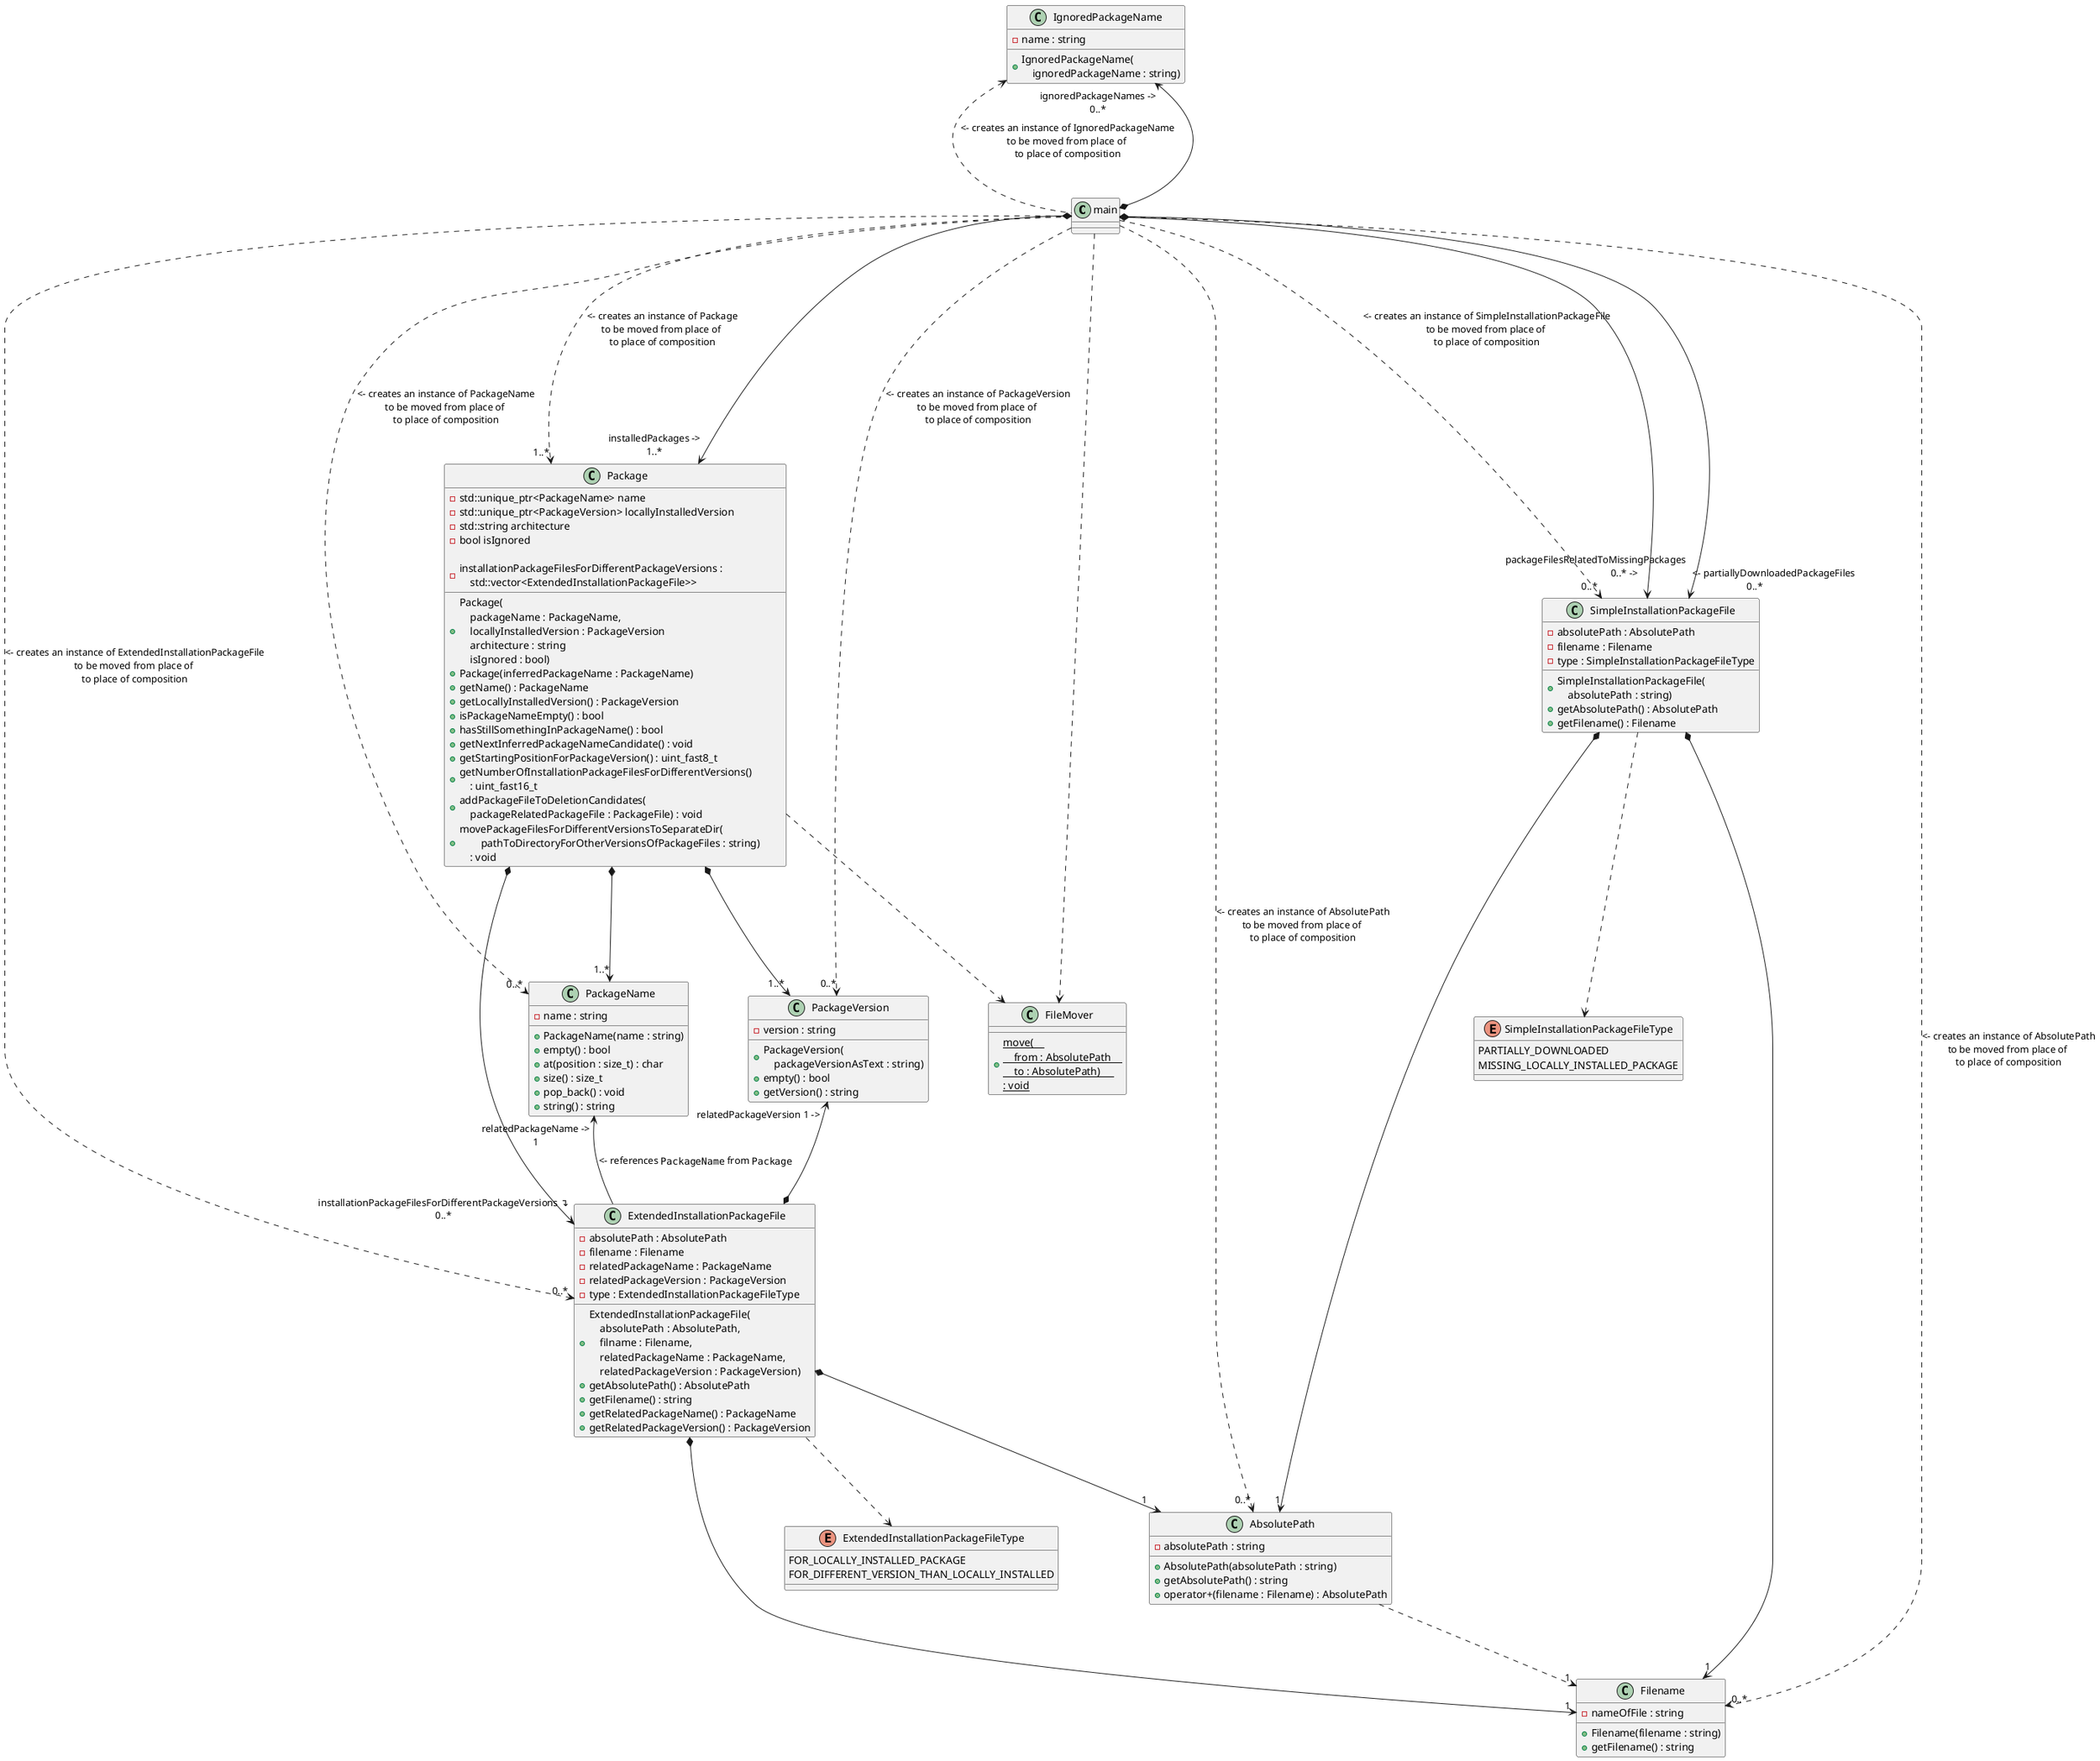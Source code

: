 @startuml
skinparam nodesep 80
skinparam ranksep 100

class main

class IgnoredPackageName {
    + IgnoredPackageName(\
        \n    ignoredPackageName : string)
    - name : string
}

main .u.> IgnoredPackageName : "<- creates an instance of IgnoredPackageName\nto be moved from place of \nto place of composition"
main *-u-> "ignoredPackageNames ->\n0..*" IgnoredPackageName

class Package {
    + Package(\
        \n    packageName : PackageName,\
        \n    locallyInstalledVersion : PackageVersion\
        \n    architecture : string\
        \n    isIgnored : bool)
    + Package(inferredPackageName : PackageName)
    + getName() : PackageName
    + getLocallyInstalledVersion() : PackageVersion
    + isPackageNameEmpty() : bool
    + hasStillSomethingInPackageName() : bool
    + getNextInferredPackageNameCandidate() : void
    + getStartingPositionForPackageVersion() : uint_fast8_t
    + getNumberOfInstallationPackageFilesForDifferentVersions()\
        \n    : uint_fast16_t
    + addPackageFileToDeletionCandidates(\
        \n    packageRelatedPackageFile : PackageFile) : void
    + movePackageFilesForDifferentVersionsToSeparateDir(\
        \n        pathToDirectoryForOtherVersionsOfPackageFiles : string)\
        \n    : void

    - std::unique_ptr<PackageName> name
    - std::unique_ptr<PackageVersion> locallyInstalledVersion
    - std::string architecture
    - bool isIgnored

    - installationPackageFilesForDifferentPackageVersions :\
        \n    std::vector<ExtendedInstallationPackageFile>>
}

main ..> "1..*" Package : "<- creates an instance of Package\nto be moved from place of \nto place of composition"
main *---> "installedPackages ->\n1..*" Package
Package *--> "1..*" PackageName
Package *--> "1..*" PackageVersion
Package *--> "installationPackageFilesForDifferentPackageVersions ↴\n0..*" ExtendedInstallationPackageFile

class FileMover {
    + {static} move(\
    \n    from : AbsolutePath\
    \n    to : AbsolutePath) \
    \n: void
}

Package ..> FileMover
main ..> FileMover

class SimpleInstallationPackageFile {
    + SimpleInstallationPackageFile(\
        \n    absolutePath : string)
    + getAbsolutePath() : AbsolutePath
    + getFilename() : Filename
    - absolutePath : AbsolutePath
    - filename : Filename
    - type : SimpleInstallationPackageFileType
}

main ...> "0..*" SimpleInstallationPackageFile : "<- creates an instance of SimpleInstallationPackageFile\nto be moved from place of \nto place of composition"
main *--> "               <- partiallyDownloadedPackageFiles\n0..*" SimpleInstallationPackageFile
main *--> "packageFilesRelatedToMissingPackages\n                       0..* ->\n" SimpleInstallationPackageFile

SimpleInstallationPackageFile *--> "1" AbsolutePath
SimpleInstallationPackageFile *--> "1" Filename
SimpleInstallationPackageFile ..> SimpleInstallationPackageFileType

class ExtendedInstallationPackageFile {
    + ExtendedInstallationPackageFile(\
        \n    absolutePath : AbsolutePath,\
        \n    filname : Filename,\
        \n    relatedPackageName : PackageName,\
        \n    relatedPackageVersion : PackageVersion)
    + getAbsolutePath() : AbsolutePath
    + getFilename() : string
    + getRelatedPackageName() : PackageName
    + getRelatedPackageVersion() : PackageVersion
    - absolutePath : AbsolutePath
    - filename : Filename
    - relatedPackageName : PackageName
    - relatedPackageVersion : PackageVersion
    - type : ExtendedInstallationPackageFileType
}

main ..> "0..*" ExtendedInstallationPackageFile : "<- creates an instance of ExtendedInstallationPackageFile\nto be moved from place of \nto place of composition"

ExtendedInstallationPackageFile *--> "1" AbsolutePath
ExtendedInstallationPackageFile *--> "1" Filename

ExtendedInstallationPackageFile -l-> "relatedPackageName ->\n1" PackageName : "<- references ""PackageName"" from ""Package"""
/'
The relationship between 'PackageFile' and 'PackageName'
 can also be modelled with 'shared_ptr' packageName member
 in Package and referenced to a 'weak_ptr' relatedPackageName
 member in PackageFile but I'll leave this as is now,
 because 'unique_ptr' with reference has less overhead
 than 'shared_ptr' with 'weak_ptr'
 because of the reference counting feature of 'shared_ptr'
'/

ExtendedInstallationPackageFile *-u-> "relatedPackageVersion 1 ->" PackageVersion
ExtendedInstallationPackageFile ..> ExtendedInstallationPackageFileType

class PackageName {
    + PackageName(name : string)
    + empty() : bool
    + at(position : size_t) : char
    + size() : size_t
    + pop_back() : void
    + string() : string

    - name : string
}

main ..> "0..*" PackageName : "<- creates an instance of PackageName\nto be moved from place of \nto place of composition"

class PackageVersion {
    + PackageVersion(\
        \n    packageVersionAsText : string)
    + empty() : bool
    + getVersion() : string

    - version : string
}

main ..> "0..*" PackageVersion : "<- creates an instance of PackageVersion\nto be moved from place of \nto place of composition"

class AbsolutePath {
    + AbsolutePath(absolutePath : string)
    + getAbsolutePath() : string
    + operator+(filename : Filename) : AbsolutePath
    - absolutePath : string
}

main ..> "0..*" AbsolutePath : "<- creates an instance of AbsolutePath\nto be moved from place of \nto place of composition"
AbsolutePath ..> "1" Filename

class Filename {
    + Filename(filename : string)
    + getFilename() : string
    - nameOfFile : string
}

main ..> "0..*" Filename : "<- creates an instance of AbsolutePath\nto be moved from place of \nto place of composition"

enum SimpleInstallationPackageFileType {
    PARTIALLY_DOWNLOADED
    MISSING_LOCALLY_INSTALLED_PACKAGE
}

enum ExtendedInstallationPackageFileType {
    FOR_LOCALLY_INSTALLED_PACKAGE
    FOR_DIFFERENT_VERSION_THAN_LOCALLY_INSTALLED
}
@enduml
